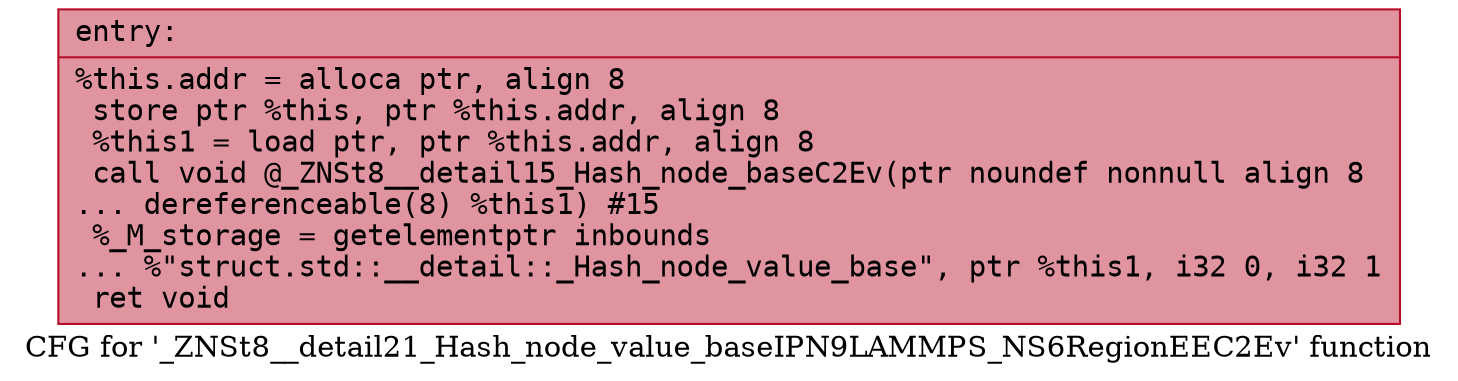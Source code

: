 digraph "CFG for '_ZNSt8__detail21_Hash_node_value_baseIPN9LAMMPS_NS6RegionEEC2Ev' function" {
	label="CFG for '_ZNSt8__detail21_Hash_node_value_baseIPN9LAMMPS_NS6RegionEEC2Ev' function";

	Node0x561837f55170 [shape=record,color="#b70d28ff", style=filled, fillcolor="#b70d2870" fontname="Courier",label="{entry:\l|  %this.addr = alloca ptr, align 8\l  store ptr %this, ptr %this.addr, align 8\l  %this1 = load ptr, ptr %this.addr, align 8\l  call void @_ZNSt8__detail15_Hash_node_baseC2Ev(ptr noundef nonnull align 8\l... dereferenceable(8) %this1) #15\l  %_M_storage = getelementptr inbounds\l... %\"struct.std::__detail::_Hash_node_value_base\", ptr %this1, i32 0, i32 1\l  ret void\l}"];
}
